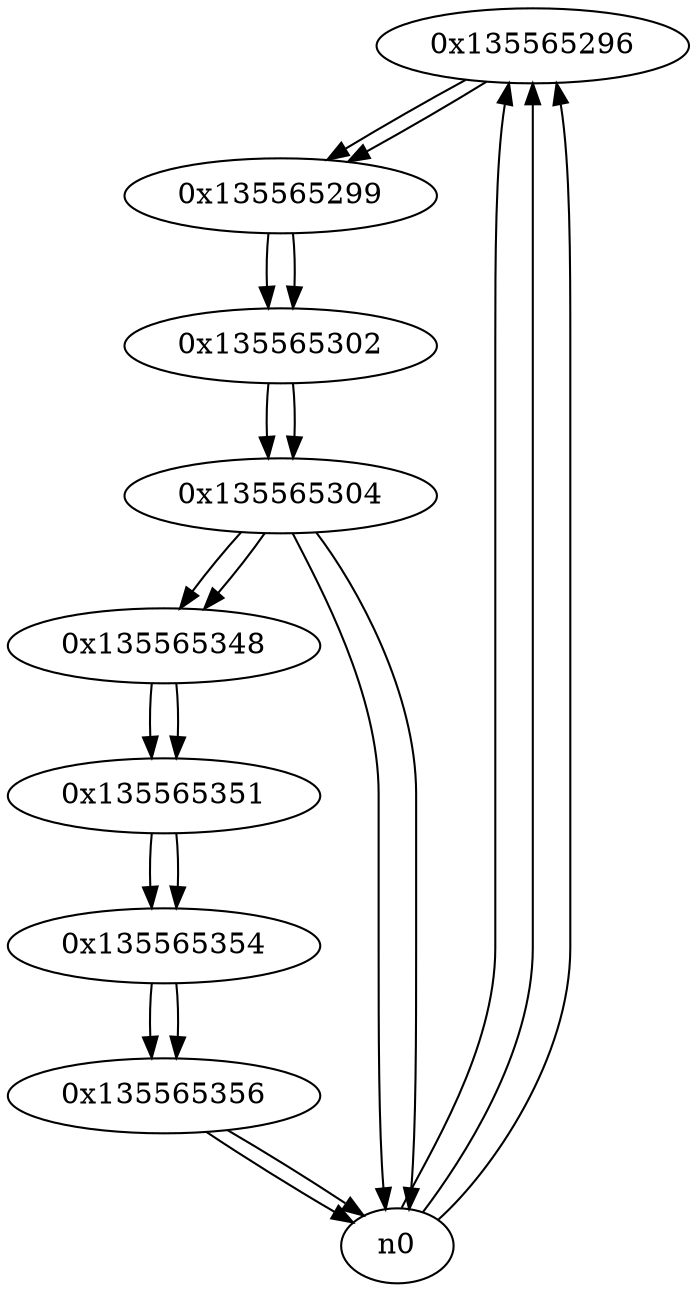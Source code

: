 digraph G{
/* nodes */
  n1 [label="0x135565296"]
  n2 [label="0x135565299"]
  n3 [label="0x135565302"]
  n4 [label="0x135565304"]
  n5 [label="0x135565348"]
  n6 [label="0x135565351"]
  n7 [label="0x135565354"]
  n8 [label="0x135565356"]
/* edges */
n1 -> n2;
n0 -> n1;
n0 -> n1;
n0 -> n1;
n2 -> n3;
n1 -> n2;
n3 -> n4;
n2 -> n3;
n4 -> n5;
n4 -> n0;
n4 -> n0;
n3 -> n4;
n5 -> n6;
n4 -> n5;
n6 -> n7;
n5 -> n6;
n7 -> n8;
n6 -> n7;
n8 -> n0;
n8 -> n0;
n7 -> n8;
}
